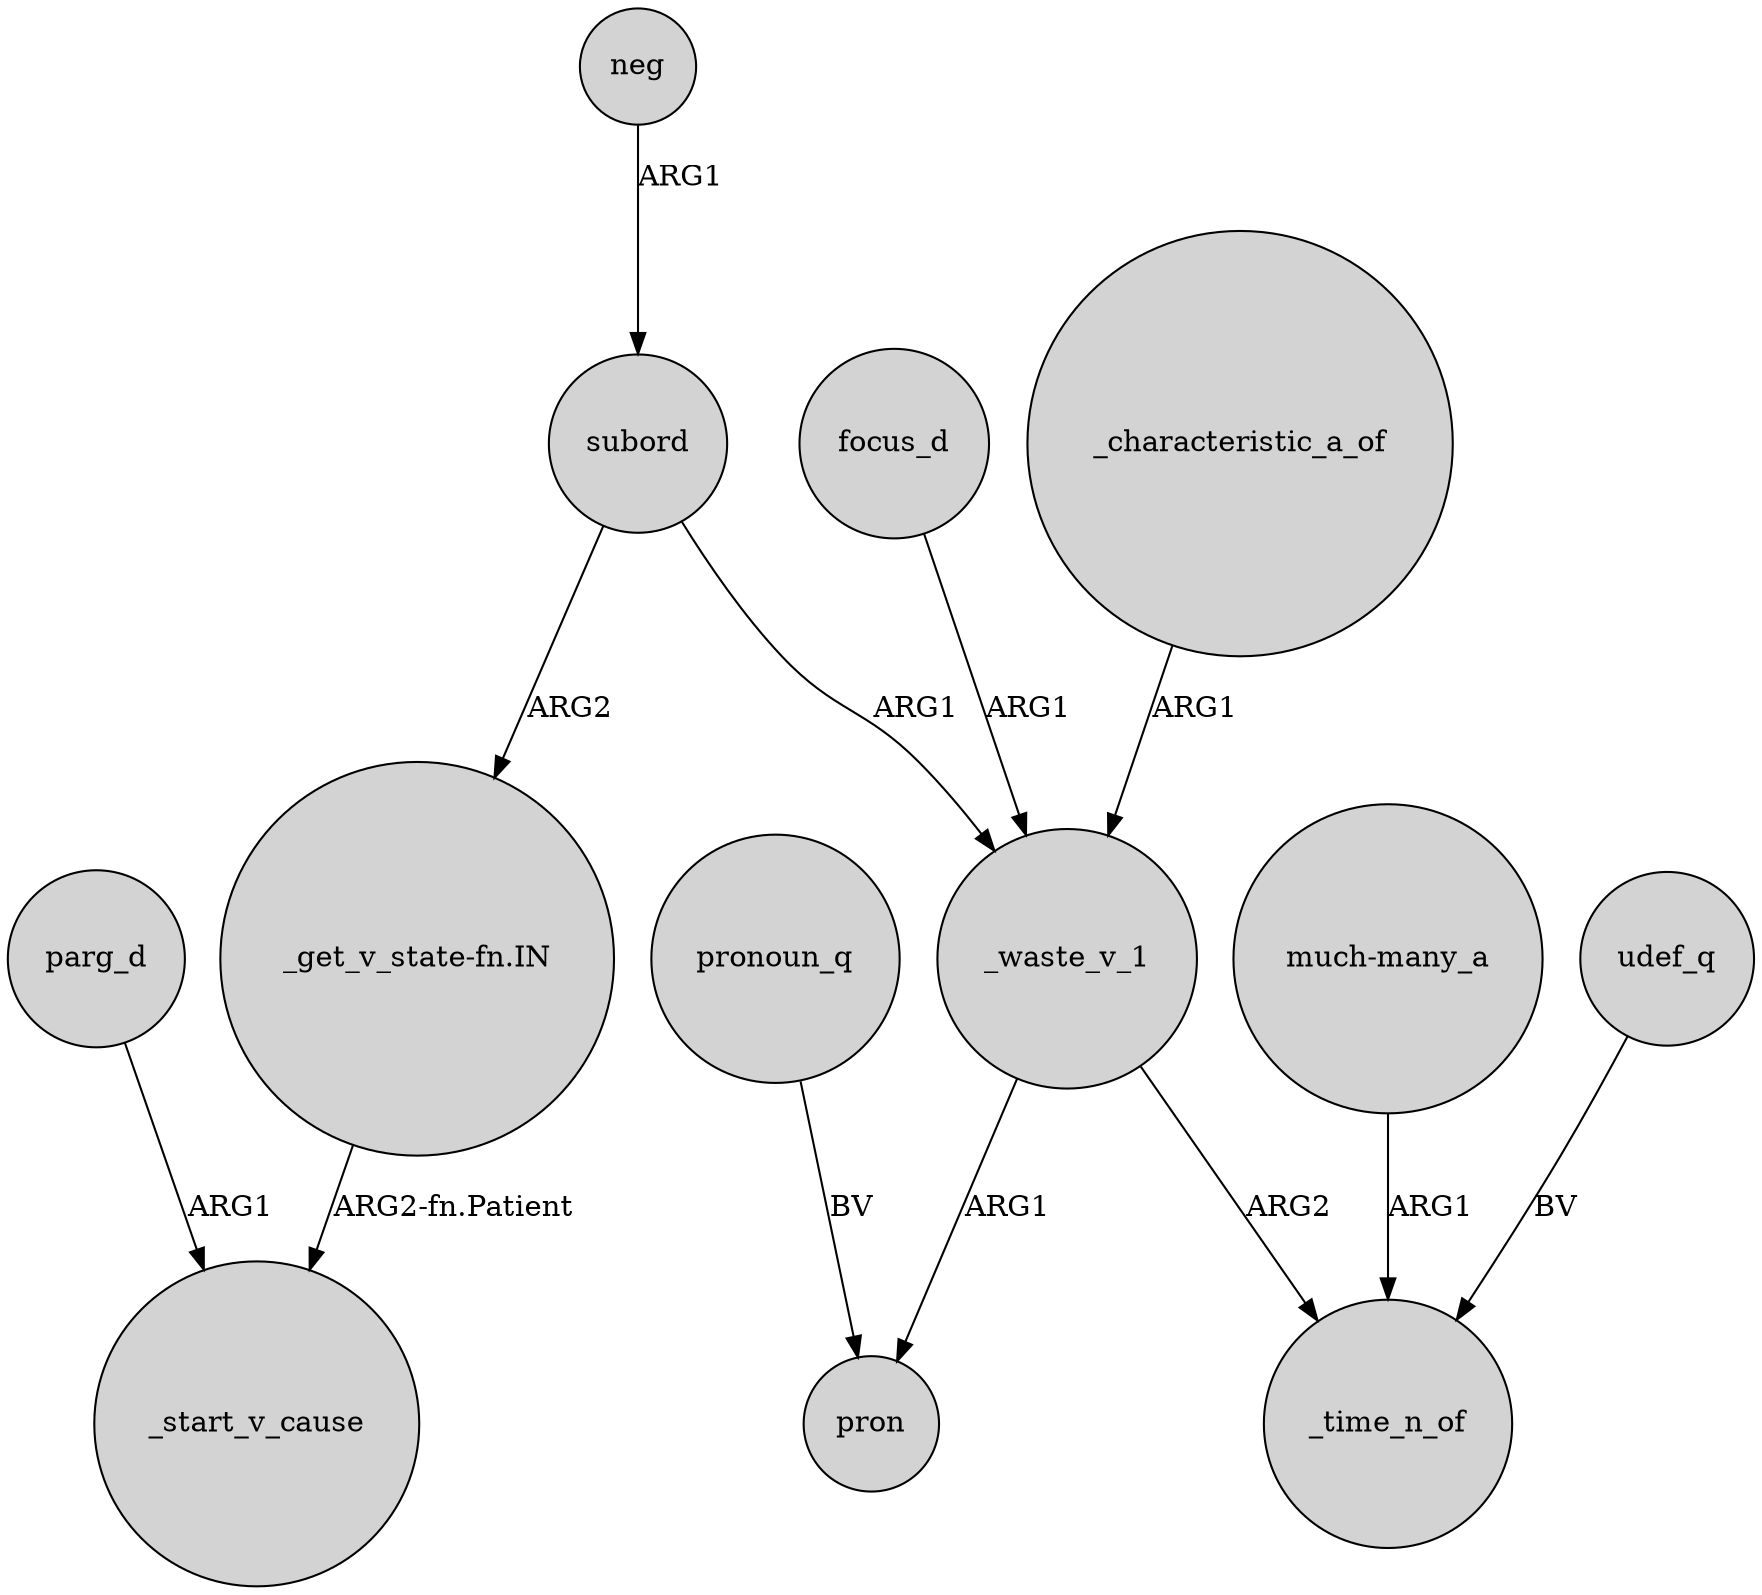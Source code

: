 digraph {
	node [shape=circle style=filled]
	"_get_v_state-fn.IN" -> _start_v_cause [label="ARG2-fn.Patient"]
	subord -> _waste_v_1 [label=ARG1]
	parg_d -> _start_v_cause [label=ARG1]
	subord -> "_get_v_state-fn.IN" [label=ARG2]
	"much-many_a" -> _time_n_of [label=ARG1]
	udef_q -> _time_n_of [label=BV]
	neg -> subord [label=ARG1]
	focus_d -> _waste_v_1 [label=ARG1]
	_waste_v_1 -> _time_n_of [label=ARG2]
	_waste_v_1 -> pron [label=ARG1]
	_characteristic_a_of -> _waste_v_1 [label=ARG1]
	pronoun_q -> pron [label=BV]
}
